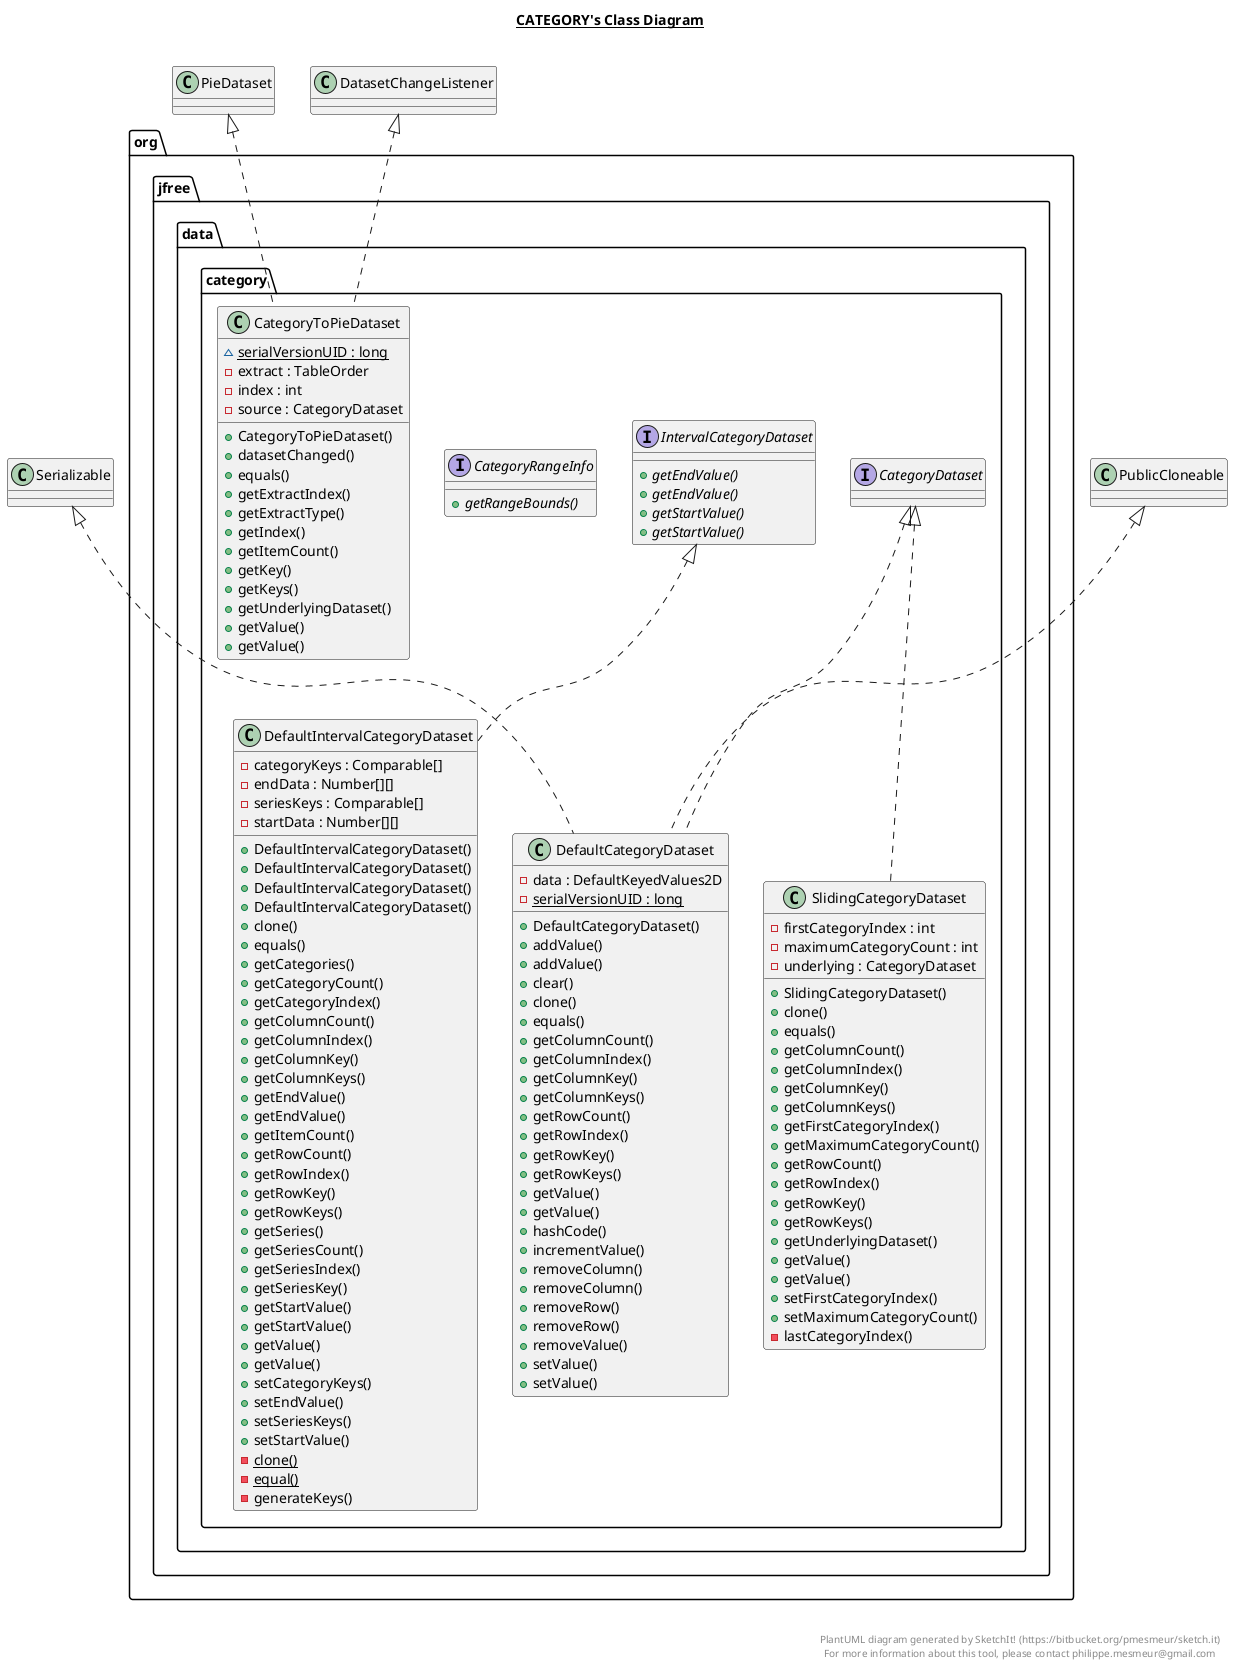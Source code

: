 @startuml

title __CATEGORY's Class Diagram__\n

  namespace org.jfree.data {
    namespace category {
      interface org.jfree.data.category.CategoryDataset {
      }
    }
  }
  

  namespace org.jfree.data {
    namespace category {
      interface org.jfree.data.category.CategoryRangeInfo {
          {abstract} + getRangeBounds()
      }
    }
  }
  

  namespace org.jfree.data {
    namespace category {
      class org.jfree.data.category.CategoryToPieDataset {
          {static} ~ serialVersionUID : long
          - extract : TableOrder
          - index : int
          - source : CategoryDataset
          + CategoryToPieDataset()
          + datasetChanged()
          + equals()
          + getExtractIndex()
          + getExtractType()
          + getIndex()
          + getItemCount()
          + getKey()
          + getKeys()
          + getUnderlyingDataset()
          + getValue()
          + getValue()
      }
    }
  }
  

  namespace org.jfree.data {
    namespace category {
      class org.jfree.data.category.DefaultCategoryDataset {
          - data : DefaultKeyedValues2D
          {static} - serialVersionUID : long
          + DefaultCategoryDataset()
          + addValue()
          + addValue()
          + clear()
          + clone()
          + equals()
          + getColumnCount()
          + getColumnIndex()
          + getColumnKey()
          + getColumnKeys()
          + getRowCount()
          + getRowIndex()
          + getRowKey()
          + getRowKeys()
          + getValue()
          + getValue()
          + hashCode()
          + incrementValue()
          + removeColumn()
          + removeColumn()
          + removeRow()
          + removeRow()
          + removeValue()
          + setValue()
          + setValue()
      }
    }
  }
  

  namespace org.jfree.data {
    namespace category {
      class org.jfree.data.category.DefaultIntervalCategoryDataset {
          - categoryKeys : Comparable[]
          - endData : Number[][]
          - seriesKeys : Comparable[]
          - startData : Number[][]
          + DefaultIntervalCategoryDataset()
          + DefaultIntervalCategoryDataset()
          + DefaultIntervalCategoryDataset()
          + DefaultIntervalCategoryDataset()
          + clone()
          + equals()
          + getCategories()
          + getCategoryCount()
          + getCategoryIndex()
          + getColumnCount()
          + getColumnIndex()
          + getColumnKey()
          + getColumnKeys()
          + getEndValue()
          + getEndValue()
          + getItemCount()
          + getRowCount()
          + getRowIndex()
          + getRowKey()
          + getRowKeys()
          + getSeries()
          + getSeriesCount()
          + getSeriesIndex()
          + getSeriesKey()
          + getStartValue()
          + getStartValue()
          + getValue()
          + getValue()
          + setCategoryKeys()
          + setEndValue()
          + setSeriesKeys()
          + setStartValue()
          {static} - clone()
          {static} - equal()
          - generateKeys()
      }
    }
  }
  

  namespace org.jfree.data {
    namespace category {
      interface org.jfree.data.category.IntervalCategoryDataset {
          {abstract} + getEndValue()
          {abstract} + getEndValue()
          {abstract} + getStartValue()
          {abstract} + getStartValue()
      }
    }
  }
  

  namespace org.jfree.data {
    namespace category {
      class org.jfree.data.category.SlidingCategoryDataset {
          - firstCategoryIndex : int
          - maximumCategoryCount : int
          - underlying : CategoryDataset
          + SlidingCategoryDataset()
          + clone()
          + equals()
          + getColumnCount()
          + getColumnIndex()
          + getColumnKey()
          + getColumnKeys()
          + getFirstCategoryIndex()
          + getMaximumCategoryCount()
          + getRowCount()
          + getRowIndex()
          + getRowKey()
          + getRowKeys()
          + getUnderlyingDataset()
          + getValue()
          + getValue()
          + setFirstCategoryIndex()
          + setMaximumCategoryCount()
          - lastCategoryIndex()
      }
    }
  }
  

  org.jfree.data.category.CategoryToPieDataset .up.|> DatasetChangeListener
  org.jfree.data.category.CategoryToPieDataset .up.|> PieDataset
  org.jfree.data.category.DefaultCategoryDataset .up.|> CategoryDataset
  org.jfree.data.category.DefaultCategoryDataset .up.|> PublicCloneable
  org.jfree.data.category.DefaultCategoryDataset .up.|> Serializable
  org.jfree.data.category.DefaultIntervalCategoryDataset .up.|> IntervalCategoryDataset
  org.jfree.data.category.SlidingCategoryDataset .up.|> CategoryDataset


right footer


PlantUML diagram generated by SketchIt! (https://bitbucket.org/pmesmeur/sketch.it)
For more information about this tool, please contact philippe.mesmeur@gmail.com
endfooter

@enduml
